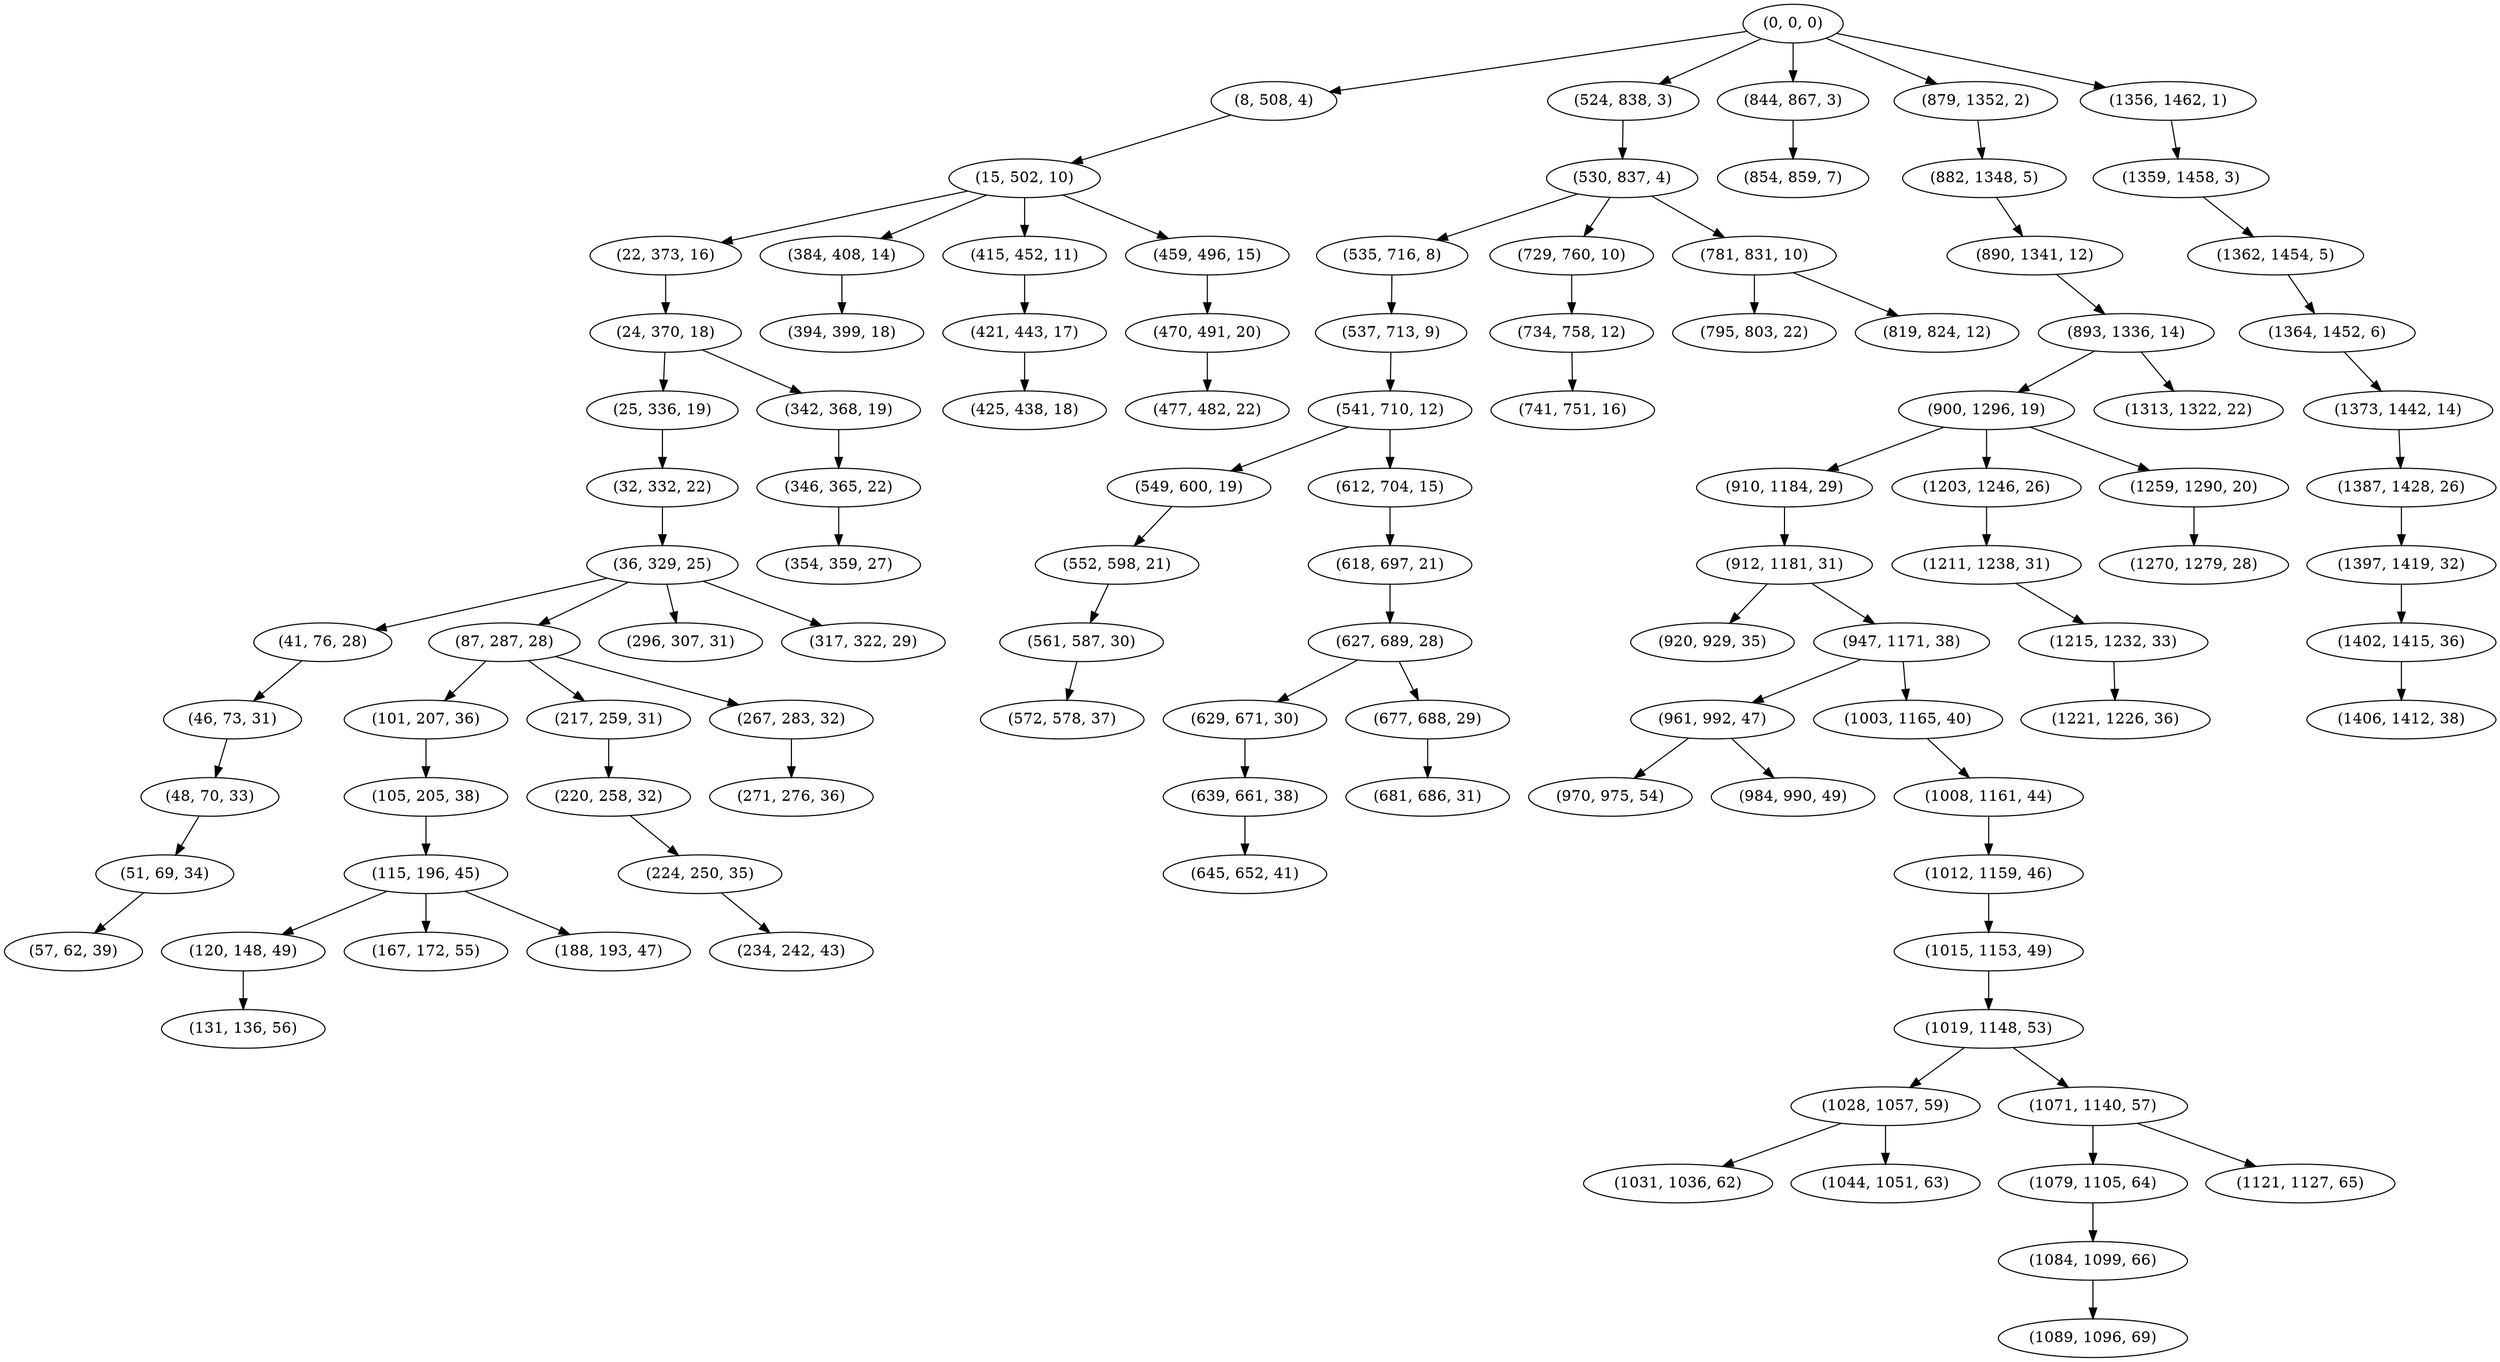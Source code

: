 digraph tree {
    "(0, 0, 0)";
    "(8, 508, 4)";
    "(15, 502, 10)";
    "(22, 373, 16)";
    "(24, 370, 18)";
    "(25, 336, 19)";
    "(32, 332, 22)";
    "(36, 329, 25)";
    "(41, 76, 28)";
    "(46, 73, 31)";
    "(48, 70, 33)";
    "(51, 69, 34)";
    "(57, 62, 39)";
    "(87, 287, 28)";
    "(101, 207, 36)";
    "(105, 205, 38)";
    "(115, 196, 45)";
    "(120, 148, 49)";
    "(131, 136, 56)";
    "(167, 172, 55)";
    "(188, 193, 47)";
    "(217, 259, 31)";
    "(220, 258, 32)";
    "(224, 250, 35)";
    "(234, 242, 43)";
    "(267, 283, 32)";
    "(271, 276, 36)";
    "(296, 307, 31)";
    "(317, 322, 29)";
    "(342, 368, 19)";
    "(346, 365, 22)";
    "(354, 359, 27)";
    "(384, 408, 14)";
    "(394, 399, 18)";
    "(415, 452, 11)";
    "(421, 443, 17)";
    "(425, 438, 18)";
    "(459, 496, 15)";
    "(470, 491, 20)";
    "(477, 482, 22)";
    "(524, 838, 3)";
    "(530, 837, 4)";
    "(535, 716, 8)";
    "(537, 713, 9)";
    "(541, 710, 12)";
    "(549, 600, 19)";
    "(552, 598, 21)";
    "(561, 587, 30)";
    "(572, 578, 37)";
    "(612, 704, 15)";
    "(618, 697, 21)";
    "(627, 689, 28)";
    "(629, 671, 30)";
    "(639, 661, 38)";
    "(645, 652, 41)";
    "(677, 688, 29)";
    "(681, 686, 31)";
    "(729, 760, 10)";
    "(734, 758, 12)";
    "(741, 751, 16)";
    "(781, 831, 10)";
    "(795, 803, 22)";
    "(819, 824, 12)";
    "(844, 867, 3)";
    "(854, 859, 7)";
    "(879, 1352, 2)";
    "(882, 1348, 5)";
    "(890, 1341, 12)";
    "(893, 1336, 14)";
    "(900, 1296, 19)";
    "(910, 1184, 29)";
    "(912, 1181, 31)";
    "(920, 929, 35)";
    "(947, 1171, 38)";
    "(961, 992, 47)";
    "(970, 975, 54)";
    "(984, 990, 49)";
    "(1003, 1165, 40)";
    "(1008, 1161, 44)";
    "(1012, 1159, 46)";
    "(1015, 1153, 49)";
    "(1019, 1148, 53)";
    "(1028, 1057, 59)";
    "(1031, 1036, 62)";
    "(1044, 1051, 63)";
    "(1071, 1140, 57)";
    "(1079, 1105, 64)";
    "(1084, 1099, 66)";
    "(1089, 1096, 69)";
    "(1121, 1127, 65)";
    "(1203, 1246, 26)";
    "(1211, 1238, 31)";
    "(1215, 1232, 33)";
    "(1221, 1226, 36)";
    "(1259, 1290, 20)";
    "(1270, 1279, 28)";
    "(1313, 1322, 22)";
    "(1356, 1462, 1)";
    "(1359, 1458, 3)";
    "(1362, 1454, 5)";
    "(1364, 1452, 6)";
    "(1373, 1442, 14)";
    "(1387, 1428, 26)";
    "(1397, 1419, 32)";
    "(1402, 1415, 36)";
    "(1406, 1412, 38)";
    "(0, 0, 0)" -> "(8, 508, 4)";
    "(0, 0, 0)" -> "(524, 838, 3)";
    "(0, 0, 0)" -> "(844, 867, 3)";
    "(0, 0, 0)" -> "(879, 1352, 2)";
    "(0, 0, 0)" -> "(1356, 1462, 1)";
    "(8, 508, 4)" -> "(15, 502, 10)";
    "(15, 502, 10)" -> "(22, 373, 16)";
    "(15, 502, 10)" -> "(384, 408, 14)";
    "(15, 502, 10)" -> "(415, 452, 11)";
    "(15, 502, 10)" -> "(459, 496, 15)";
    "(22, 373, 16)" -> "(24, 370, 18)";
    "(24, 370, 18)" -> "(25, 336, 19)";
    "(24, 370, 18)" -> "(342, 368, 19)";
    "(25, 336, 19)" -> "(32, 332, 22)";
    "(32, 332, 22)" -> "(36, 329, 25)";
    "(36, 329, 25)" -> "(41, 76, 28)";
    "(36, 329, 25)" -> "(87, 287, 28)";
    "(36, 329, 25)" -> "(296, 307, 31)";
    "(36, 329, 25)" -> "(317, 322, 29)";
    "(41, 76, 28)" -> "(46, 73, 31)";
    "(46, 73, 31)" -> "(48, 70, 33)";
    "(48, 70, 33)" -> "(51, 69, 34)";
    "(51, 69, 34)" -> "(57, 62, 39)";
    "(87, 287, 28)" -> "(101, 207, 36)";
    "(87, 287, 28)" -> "(217, 259, 31)";
    "(87, 287, 28)" -> "(267, 283, 32)";
    "(101, 207, 36)" -> "(105, 205, 38)";
    "(105, 205, 38)" -> "(115, 196, 45)";
    "(115, 196, 45)" -> "(120, 148, 49)";
    "(115, 196, 45)" -> "(167, 172, 55)";
    "(115, 196, 45)" -> "(188, 193, 47)";
    "(120, 148, 49)" -> "(131, 136, 56)";
    "(217, 259, 31)" -> "(220, 258, 32)";
    "(220, 258, 32)" -> "(224, 250, 35)";
    "(224, 250, 35)" -> "(234, 242, 43)";
    "(267, 283, 32)" -> "(271, 276, 36)";
    "(342, 368, 19)" -> "(346, 365, 22)";
    "(346, 365, 22)" -> "(354, 359, 27)";
    "(384, 408, 14)" -> "(394, 399, 18)";
    "(415, 452, 11)" -> "(421, 443, 17)";
    "(421, 443, 17)" -> "(425, 438, 18)";
    "(459, 496, 15)" -> "(470, 491, 20)";
    "(470, 491, 20)" -> "(477, 482, 22)";
    "(524, 838, 3)" -> "(530, 837, 4)";
    "(530, 837, 4)" -> "(535, 716, 8)";
    "(530, 837, 4)" -> "(729, 760, 10)";
    "(530, 837, 4)" -> "(781, 831, 10)";
    "(535, 716, 8)" -> "(537, 713, 9)";
    "(537, 713, 9)" -> "(541, 710, 12)";
    "(541, 710, 12)" -> "(549, 600, 19)";
    "(541, 710, 12)" -> "(612, 704, 15)";
    "(549, 600, 19)" -> "(552, 598, 21)";
    "(552, 598, 21)" -> "(561, 587, 30)";
    "(561, 587, 30)" -> "(572, 578, 37)";
    "(612, 704, 15)" -> "(618, 697, 21)";
    "(618, 697, 21)" -> "(627, 689, 28)";
    "(627, 689, 28)" -> "(629, 671, 30)";
    "(627, 689, 28)" -> "(677, 688, 29)";
    "(629, 671, 30)" -> "(639, 661, 38)";
    "(639, 661, 38)" -> "(645, 652, 41)";
    "(677, 688, 29)" -> "(681, 686, 31)";
    "(729, 760, 10)" -> "(734, 758, 12)";
    "(734, 758, 12)" -> "(741, 751, 16)";
    "(781, 831, 10)" -> "(795, 803, 22)";
    "(781, 831, 10)" -> "(819, 824, 12)";
    "(844, 867, 3)" -> "(854, 859, 7)";
    "(879, 1352, 2)" -> "(882, 1348, 5)";
    "(882, 1348, 5)" -> "(890, 1341, 12)";
    "(890, 1341, 12)" -> "(893, 1336, 14)";
    "(893, 1336, 14)" -> "(900, 1296, 19)";
    "(893, 1336, 14)" -> "(1313, 1322, 22)";
    "(900, 1296, 19)" -> "(910, 1184, 29)";
    "(900, 1296, 19)" -> "(1203, 1246, 26)";
    "(900, 1296, 19)" -> "(1259, 1290, 20)";
    "(910, 1184, 29)" -> "(912, 1181, 31)";
    "(912, 1181, 31)" -> "(920, 929, 35)";
    "(912, 1181, 31)" -> "(947, 1171, 38)";
    "(947, 1171, 38)" -> "(961, 992, 47)";
    "(947, 1171, 38)" -> "(1003, 1165, 40)";
    "(961, 992, 47)" -> "(970, 975, 54)";
    "(961, 992, 47)" -> "(984, 990, 49)";
    "(1003, 1165, 40)" -> "(1008, 1161, 44)";
    "(1008, 1161, 44)" -> "(1012, 1159, 46)";
    "(1012, 1159, 46)" -> "(1015, 1153, 49)";
    "(1015, 1153, 49)" -> "(1019, 1148, 53)";
    "(1019, 1148, 53)" -> "(1028, 1057, 59)";
    "(1019, 1148, 53)" -> "(1071, 1140, 57)";
    "(1028, 1057, 59)" -> "(1031, 1036, 62)";
    "(1028, 1057, 59)" -> "(1044, 1051, 63)";
    "(1071, 1140, 57)" -> "(1079, 1105, 64)";
    "(1071, 1140, 57)" -> "(1121, 1127, 65)";
    "(1079, 1105, 64)" -> "(1084, 1099, 66)";
    "(1084, 1099, 66)" -> "(1089, 1096, 69)";
    "(1203, 1246, 26)" -> "(1211, 1238, 31)";
    "(1211, 1238, 31)" -> "(1215, 1232, 33)";
    "(1215, 1232, 33)" -> "(1221, 1226, 36)";
    "(1259, 1290, 20)" -> "(1270, 1279, 28)";
    "(1356, 1462, 1)" -> "(1359, 1458, 3)";
    "(1359, 1458, 3)" -> "(1362, 1454, 5)";
    "(1362, 1454, 5)" -> "(1364, 1452, 6)";
    "(1364, 1452, 6)" -> "(1373, 1442, 14)";
    "(1373, 1442, 14)" -> "(1387, 1428, 26)";
    "(1387, 1428, 26)" -> "(1397, 1419, 32)";
    "(1397, 1419, 32)" -> "(1402, 1415, 36)";
    "(1402, 1415, 36)" -> "(1406, 1412, 38)";
}
